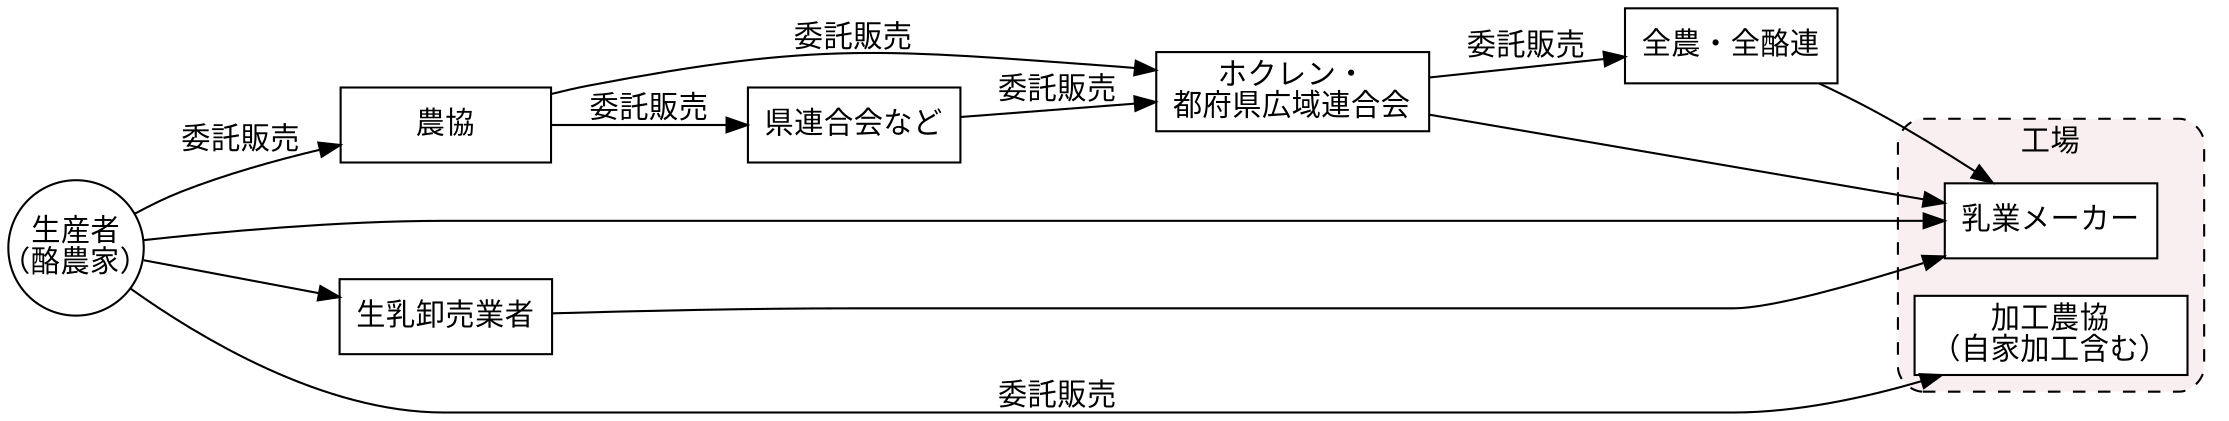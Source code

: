 digraph market_milk {
  graph [rankdir = LR]

  node [shape = box,
        fontname = Helvetica,
        style = filled,
        fillcolor = white, 
        width = 1.4,
        fixedsize = false]
  農協; "ホクレン・\n都府県広域連合会"; 県連合会など; 全農・全酪連; 乳業メーカー
  生乳卸売業者; "加工農協\n（自家加工含む）"
  node [shape = circle,
        width = 0.9,
        fixedsize = true]
  "生産者\n（酪農家）"

  edge [fontname = Helvetica]
  "生産者\n（酪農家）"->農協 [label = "委託販売"]
  農協->"ホクレン・\n都府県広域連合会" [label = "委託販売"]
  農協->県連合会など [label = "委託販売"]
  県連合会など->"ホクレン・\n都府県広域連合会" [label = "委託販売"]
  "ホクレン・\n都府県広域連合会"->全農・全酪連 [label = "委託販売"]
  全農・全酪連->乳業メーカー
  "ホクレン・\n都府県広域連合会"->乳業メーカー
  "生産者\n（酪農家）"->生乳卸売業者
  生乳卸売業者->乳業メーカー
  "生産者\n（酪農家）"->乳業メーカー
  "生産者\n（酪農家）"->"加工農協\n（自家加工含む）" [label = "委託販売"]

  subgraph cluster0 {
    label = "工場"
    fontname = Helvetica
    bgcolor = "#F9EFF1"
    style = "dashed,rounded"
    {乳業メーカー; "加工農協\n（自家加工含む）"}
    subgraph sub {
      {rank = same; 乳業メーカー; "加工農協\n（自家加工含む）"}
    }
  }
}